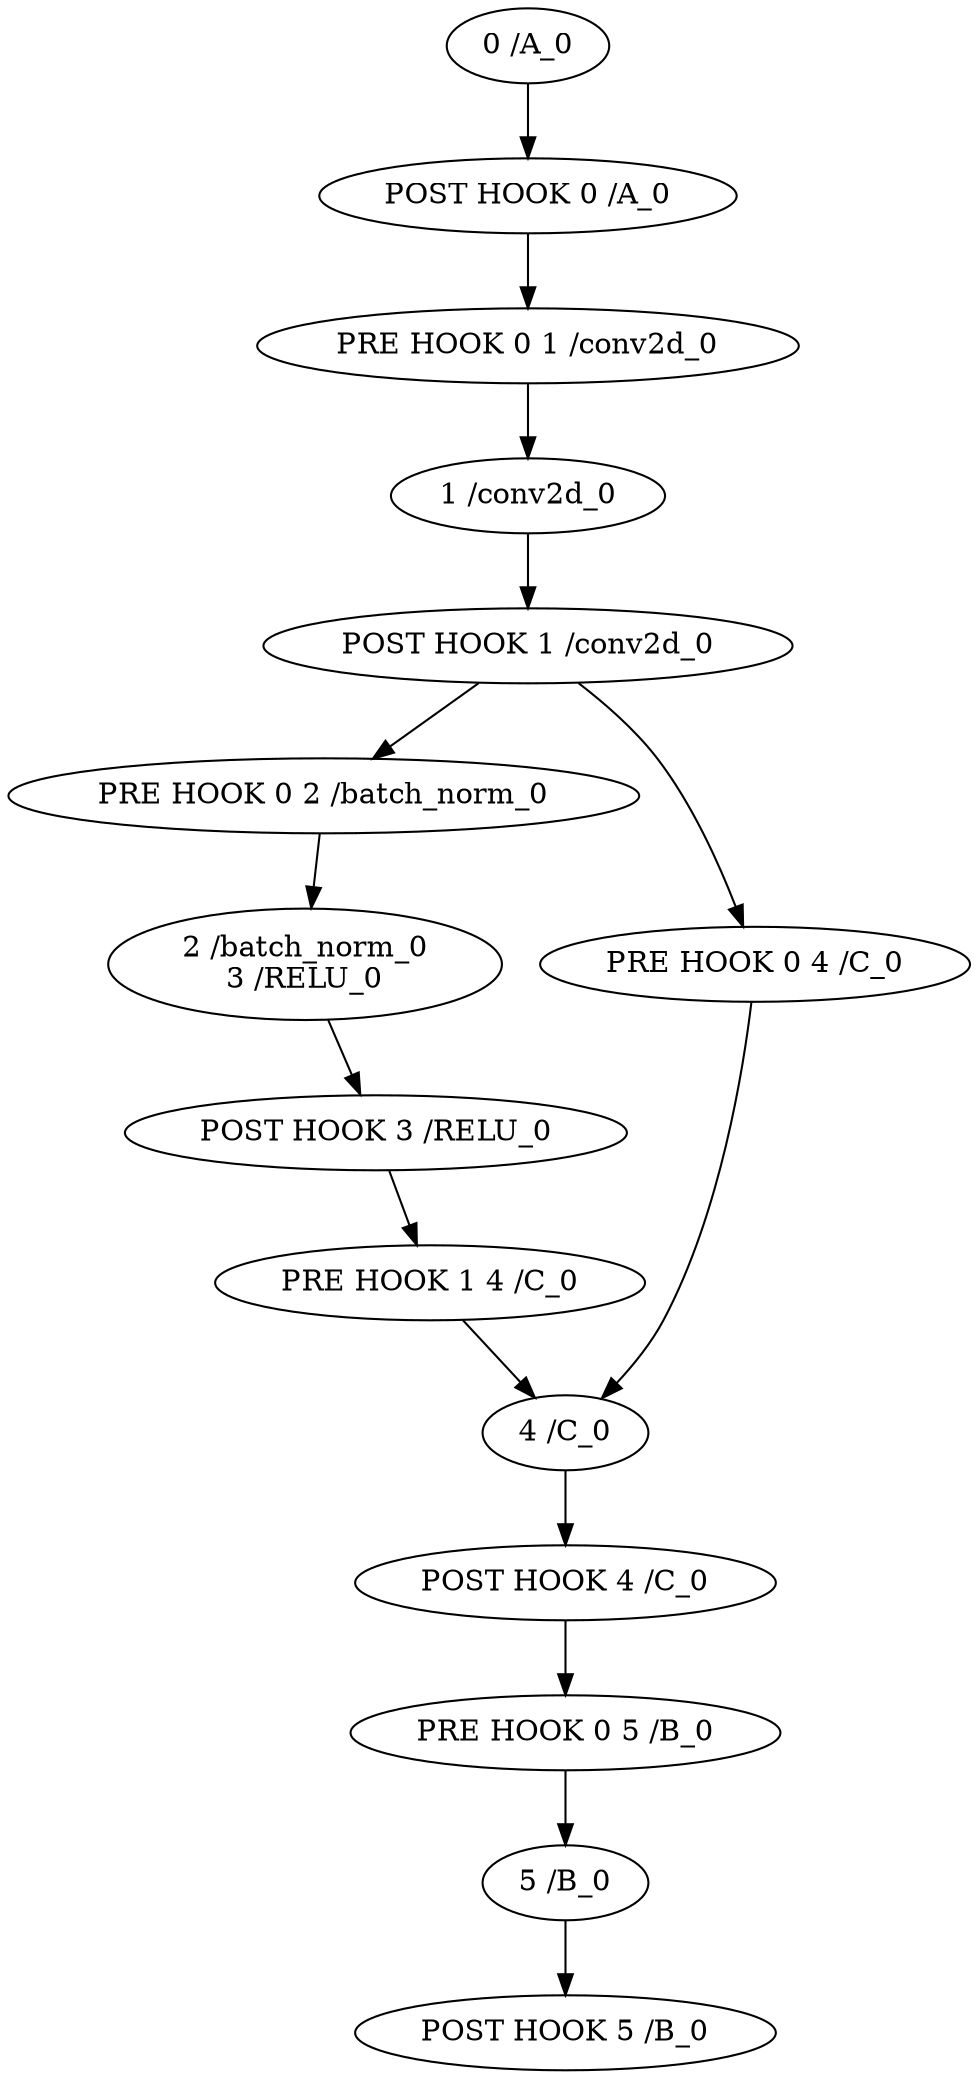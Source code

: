 strict digraph  {
"0 /A_0" [associated_ip_node_keys="{'POST HOOK 0 /A_0'}", is_merged=False, node_type="InsertionPointGraphNodeType.OPERATOR", regular_node_data="0 /A_0 A"];
"1 /conv2d_0" [associated_ip_node_keys="{'PRE HOOK 0 1 /conv2d_0', 'POST HOOK 1 /conv2d_0'}", is_merged=False, node_type="InsertionPointGraphNodeType.OPERATOR", regular_node_data="1 /conv2d_0 conv2d"];
"4 /C_0" [associated_ip_node_keys="{'POST HOOK 4 /C_0', 'PRE HOOK 0 4 /C_0', 'PRE HOOK 1 4 /C_0'}", is_merged=False, node_type="InsertionPointGraphNodeType.OPERATOR", regular_node_data="4 /C_0 C"];
"5 /B_0" [associated_ip_node_keys="{'PRE HOOK 0 5 /B_0', 'POST HOOK 5 /B_0'}", is_merged=False, node_type="InsertionPointGraphNodeType.OPERATOR", regular_node_data="5 /B_0 B"];
"POST HOOK 0 /A_0" [insertion_point_data="TargetType.OPERATOR_POST_HOOK /A_0", node_type="InsertionPointGraphNodeType.INSERTION_POINT"];
"PRE HOOK 0 1 /conv2d_0" [insertion_point_data="TargetType.OPERATOR_PRE_HOOK 0 /conv2d_0", node_type="InsertionPointGraphNodeType.INSERTION_POINT"];
"POST HOOK 1 /conv2d_0" [insertion_point_data="TargetType.OPERATOR_POST_HOOK /conv2d_0", node_type="InsertionPointGraphNodeType.INSERTION_POINT"];
"PRE HOOK 0 2 /batch_norm_0" [insertion_point_data="TargetType.OPERATOR_PRE_HOOK 0 /batch_norm_0", node_type="InsertionPointGraphNodeType.INSERTION_POINT"];
"POST HOOK 3 /RELU_0" [insertion_point_data="TargetType.OPERATOR_POST_HOOK /RELU_0", node_type="InsertionPointGraphNodeType.INSERTION_POINT"];
"PRE HOOK 0 4 /C_0" [insertion_point_data="TargetType.OPERATOR_PRE_HOOK 0 /C_0", node_type="InsertionPointGraphNodeType.INSERTION_POINT"];
"PRE HOOK 1 4 /C_0" [insertion_point_data="TargetType.OPERATOR_PRE_HOOK 1 /C_0", node_type="InsertionPointGraphNodeType.INSERTION_POINT"];
"POST HOOK 4 /C_0" [insertion_point_data="TargetType.OPERATOR_POST_HOOK /C_0", node_type="InsertionPointGraphNodeType.INSERTION_POINT"];
"PRE HOOK 0 5 /B_0" [insertion_point_data="TargetType.OPERATOR_PRE_HOOK 0 /B_0", node_type="InsertionPointGraphNodeType.INSERTION_POINT"];
"POST HOOK 5 /B_0" [insertion_point_data="TargetType.OPERATOR_POST_HOOK /B_0", node_type="InsertionPointGraphNodeType.INSERTION_POINT"];
"2 /batch_norm_0\n3 /RELU_0\n" [associated_ip_node_keys="{'PRE HOOK 0 2 /batch_norm_0', 'POST HOOK 3 /RELU_0'}", is_merged=True, merged_node_list="[2 /batch_norm_0 batch_norm, 3 /RELU_0 RELU]", node_type="InsertionPointGraphNodeType.OPERATOR", regular_node_data="2 /batch_norm_0 batch_norm"];
"0 /A_0" -> "POST HOOK 0 /A_0";
"1 /conv2d_0" -> "POST HOOK 1 /conv2d_0";
"4 /C_0" -> "POST HOOK 4 /C_0";
"5 /B_0" -> "POST HOOK 5 /B_0";
"POST HOOK 0 /A_0" -> "PRE HOOK 0 1 /conv2d_0";
"PRE HOOK 0 1 /conv2d_0" -> "1 /conv2d_0";
"POST HOOK 1 /conv2d_0" -> "PRE HOOK 0 2 /batch_norm_0";
"POST HOOK 1 /conv2d_0" -> "PRE HOOK 0 4 /C_0";
"PRE HOOK 0 2 /batch_norm_0" -> "2 /batch_norm_0\n3 /RELU_0\n";
"POST HOOK 3 /RELU_0" -> "PRE HOOK 1 4 /C_0";
"PRE HOOK 0 4 /C_0" -> "4 /C_0";
"PRE HOOK 1 4 /C_0" -> "4 /C_0";
"POST HOOK 4 /C_0" -> "PRE HOOK 0 5 /B_0";
"PRE HOOK 0 5 /B_0" -> "5 /B_0";
"2 /batch_norm_0\n3 /RELU_0\n" -> "POST HOOK 3 /RELU_0";
}
